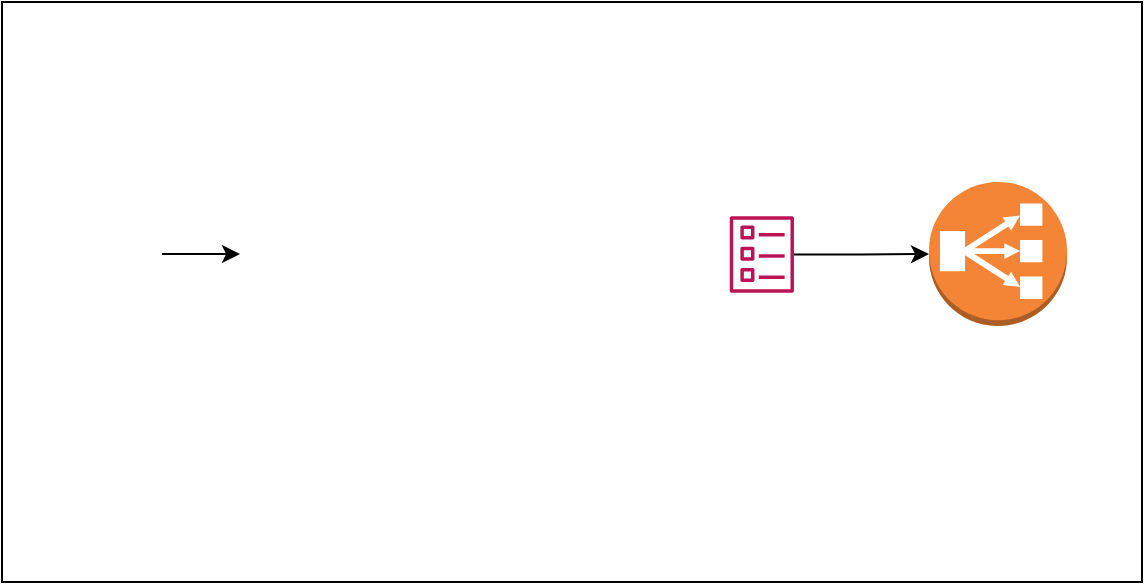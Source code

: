<mxfile version="11.1.4" type="device"><diagram id="Ncbrw42FHxtdf_-M-pdu" name="Page-1"><mxGraphModel dx="1055" dy="653" grid="1" gridSize="10" guides="1" tooltips="1" connect="1" arrows="1" fold="1" page="1" pageScale="1" pageWidth="1169" pageHeight="827" math="0" shadow="0"><root><mxCell id="0"/><mxCell id="1" parent="0"/><mxCell id="b8nYRI9H0wlOp4Rtb99j-14" value="" style="rounded=0;whiteSpace=wrap;html=1;" vertex="1" parent="1"><mxGeometry x="80" y="40" width="570" height="290" as="geometry"/></mxCell><mxCell id="b8nYRI9H0wlOp4Rtb99j-9" style="edgeStyle=orthogonalEdgeStyle;rounded=0;orthogonalLoop=1;jettySize=auto;html=1;" edge="1" parent="1" source="b8nYRI9H0wlOp4Rtb99j-1" target="b8nYRI9H0wlOp4Rtb99j-5"><mxGeometry relative="1" as="geometry"/></mxCell><mxCell id="b8nYRI9H0wlOp4Rtb99j-1" value="" style="shape=image;html=1;verticalAlign=top;verticalLabelPosition=bottom;labelBackgroundColor=#ffffff;imageAspect=0;aspect=fixed;image=https://cdn2.iconfinder.com/data/icons/font-awesome/1792/git-square-128.png" vertex="1" parent="1"><mxGeometry x="100" y="136" width="60" height="60" as="geometry"/></mxCell><mxCell id="b8nYRI9H0wlOp4Rtb99j-10" value="" style="outlineConnect=0;dashed=0;verticalLabelPosition=bottom;verticalAlign=top;align=center;html=1;shape=mxgraph.aws3.classic_load_balancer;fillColor=#F58536;gradientColor=none;" vertex="1" parent="1"><mxGeometry x="543.5" y="130" width="69" height="72" as="geometry"/></mxCell><mxCell id="b8nYRI9H0wlOp4Rtb99j-13" value="" style="edgeStyle=orthogonalEdgeStyle;rounded=0;orthogonalLoop=1;jettySize=auto;html=1;entryX=0;entryY=0.5;entryDx=0;entryDy=0;entryPerimeter=0;" edge="1" parent="1" source="b8nYRI9H0wlOp4Rtb99j-3" target="b8nYRI9H0wlOp4Rtb99j-10"><mxGeometry relative="1" as="geometry"><mxPoint x="571.977" y="100.739" as="targetPoint"/></mxGeometry></mxCell><mxCell id="b8nYRI9H0wlOp4Rtb99j-3" value="" style="outlineConnect=0;fontColor=#232F3E;gradientColor=none;fillColor=#BC1356;strokeColor=none;dashed=0;verticalLabelPosition=bottom;verticalAlign=top;align=center;html=1;fontSize=12;fontStyle=0;aspect=fixed;pointerEvents=1;shape=mxgraph.aws4.template;" vertex="1" parent="1"><mxGeometry x="443.875" y="146.978" width="32.102" height="38.522" as="geometry"/></mxCell><mxCell id="b8nYRI9H0wlOp4Rtb99j-5" value="" style="shape=image;imageAspect=0;aspect=fixed;verticalLabelPosition=bottom;verticalAlign=top;image=https://miro.medium.com/fit/c/1838/551/1*aD1NOsKIdJ7cqetwcMYhkA.png;" vertex="1" parent="1"><mxGeometry x="199" y="127.524" width="256.816" height="77.045" as="geometry"/></mxCell></root></mxGraphModel></diagram></mxfile>